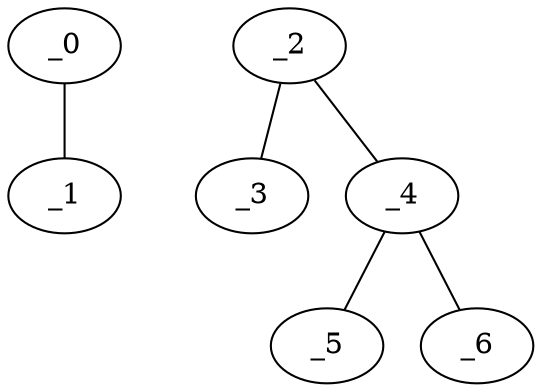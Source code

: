 graph HP1_0048 {
	_0	 [x="1.43781",
		y="2.87802"];
	_1	 [x="1.41379",
		y="1.05202"];
	_0 -- _1;
	_2	 [x="2.35113",
		y="0.907071"];
	_3	 [x="1.99763",
		y="2.77973"];
	_2 -- _3;
	_4	 [x="0.73",
		y="1.75"];
	_2 -- _4;
	_5	 [x="2.53704",
		y="1.74209"];
	_4 -- _5;
	_6	 [x="0.502358",
		y="1.15466"];
	_4 -- _6;
}
